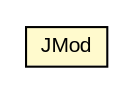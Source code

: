 #!/usr/local/bin/dot
#
# Class diagram 
# Generated by UMLGraph version 5.1 (http://www.umlgraph.org/)
#

digraph G {
	edge [fontname="arial",fontsize=10,labelfontname="arial",labelfontsize=10];
	node [fontname="arial",fontsize=10,shape=plaintext];
	nodesep=0.25;
	ranksep=0.5;
	// com.helger.jcodemodel.JMod
	c4004 [label=<<table title="com.helger.jcodemodel.JMod" border="0" cellborder="1" cellspacing="0" cellpadding="2" port="p" bgcolor="lemonChiffon" href="./JMod.html">
		<tr><td><table border="0" cellspacing="0" cellpadding="1">
<tr><td align="center" balign="center"> JMod </td></tr>
		</table></td></tr>
		</table>>, fontname="arial", fontcolor="black", fontsize=10.0];
}

